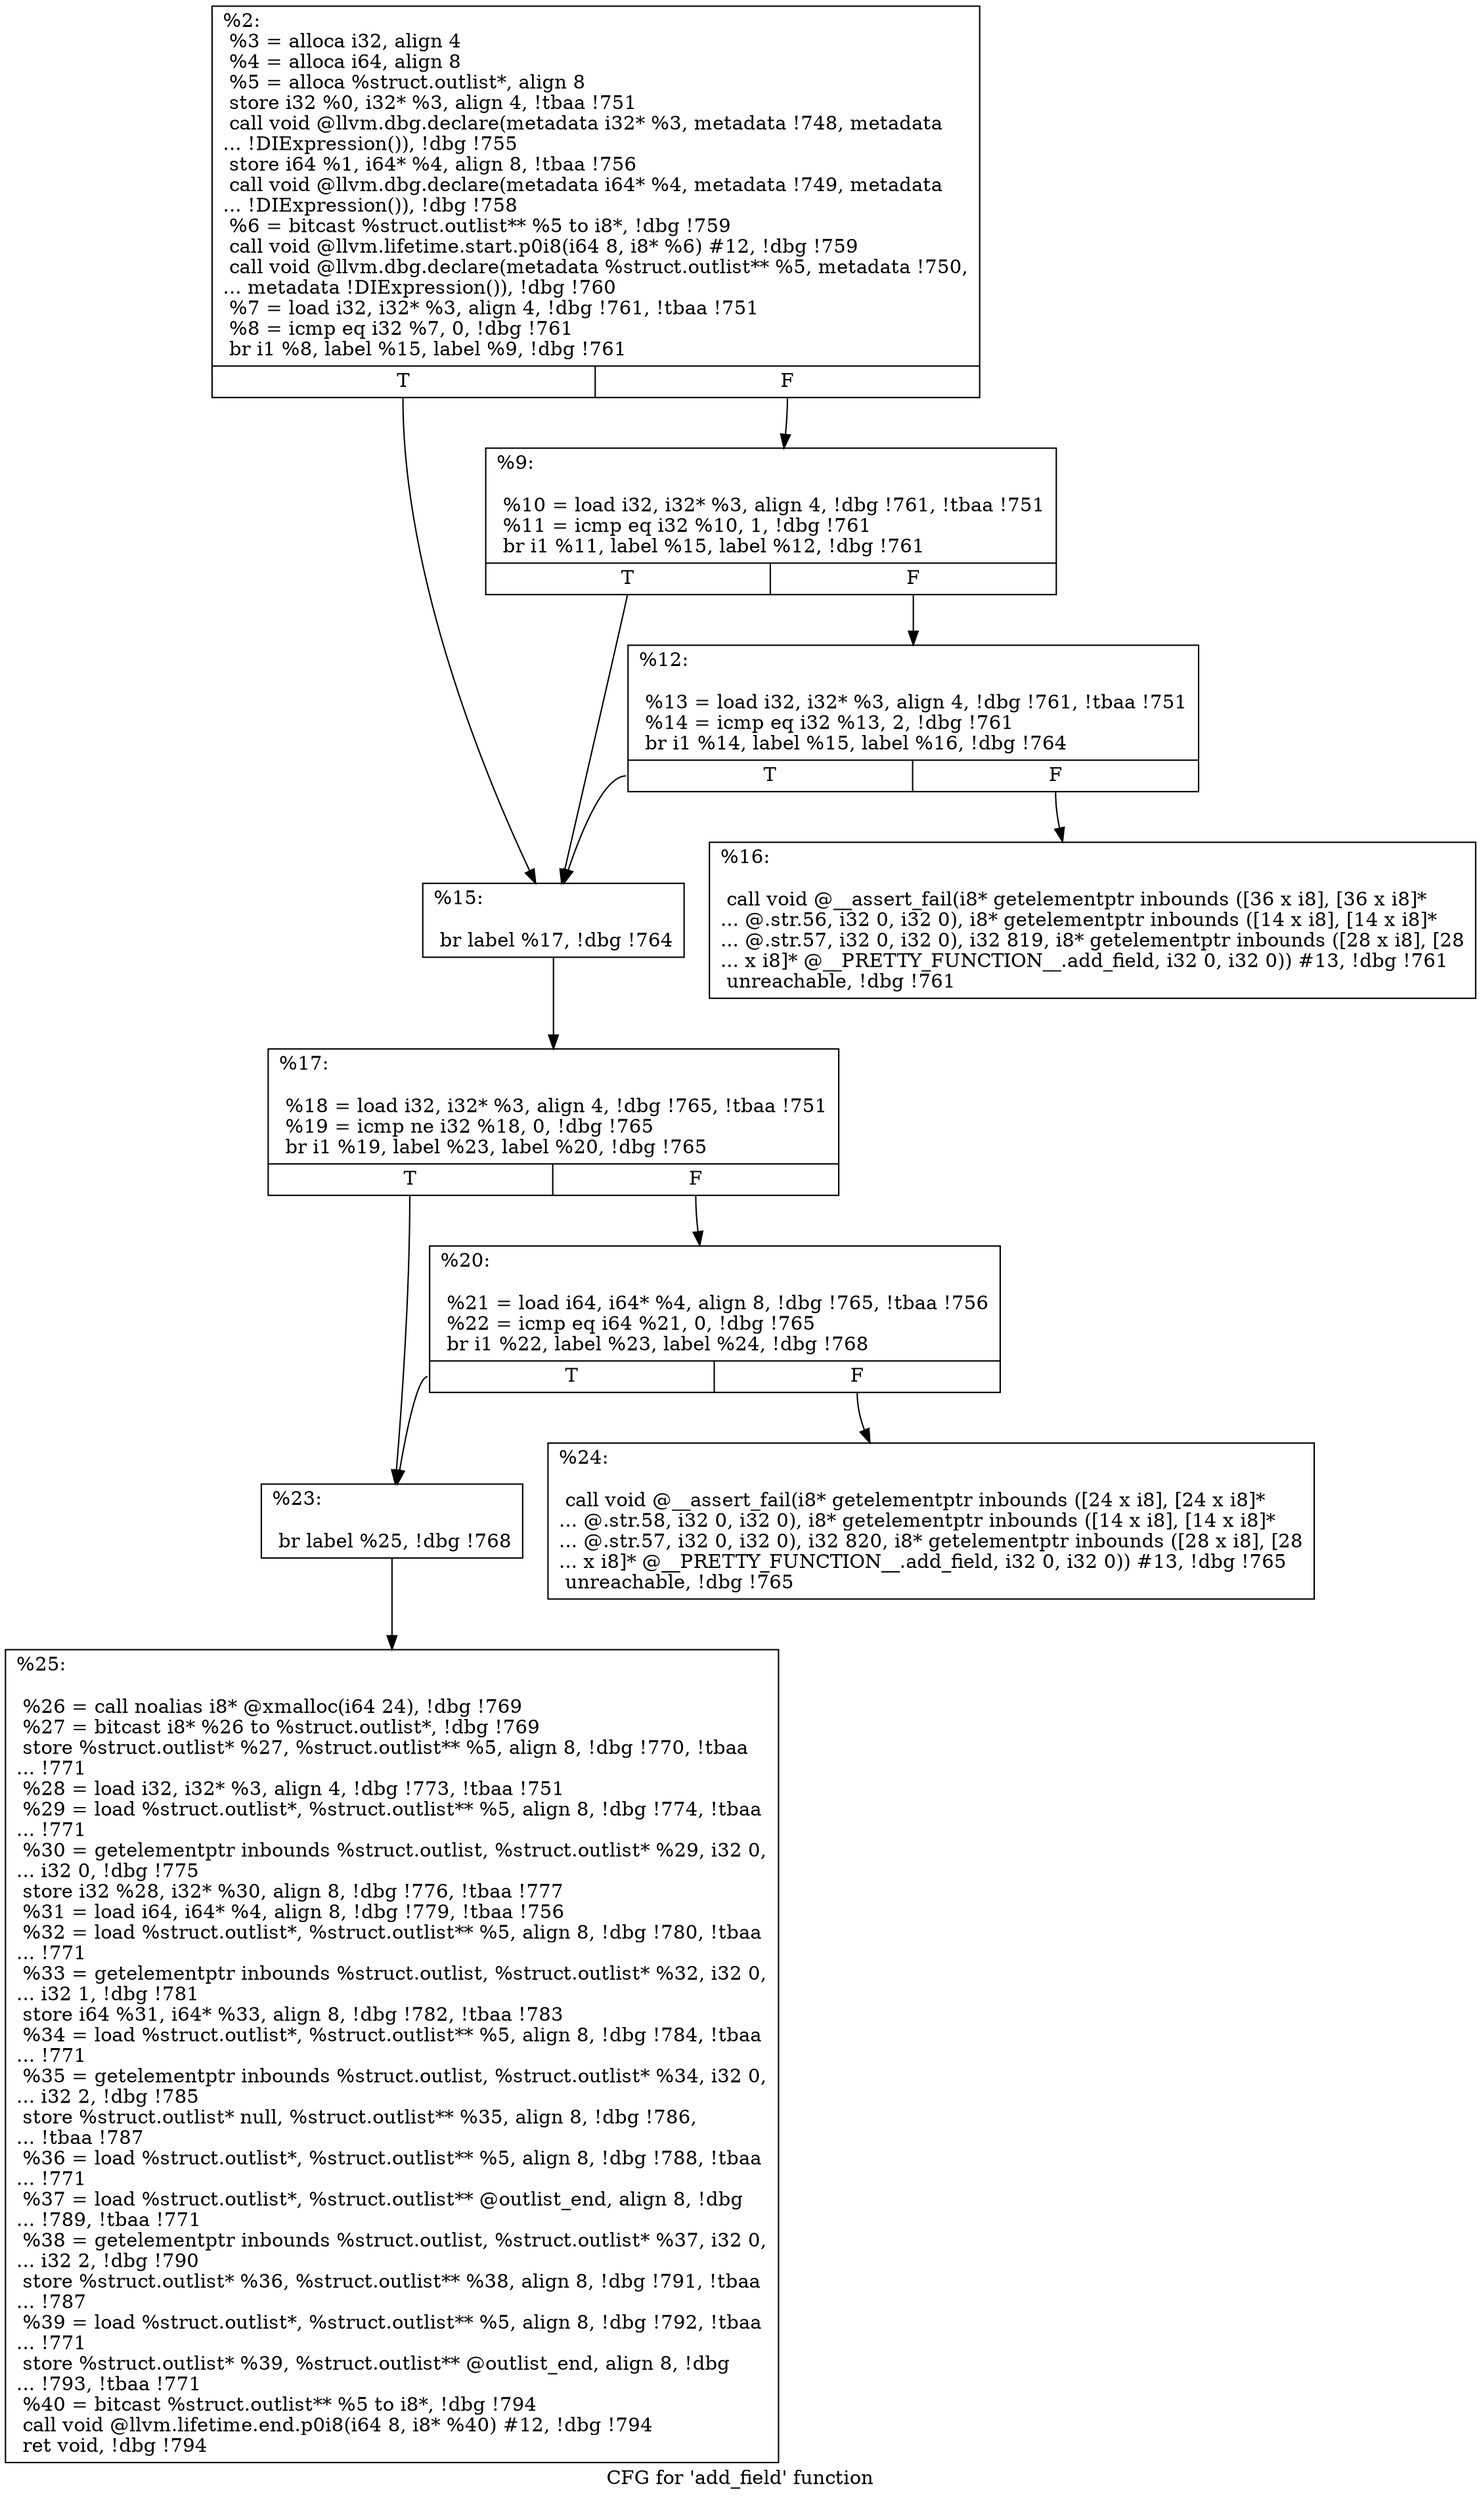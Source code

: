 digraph "CFG for 'add_field' function" {
	label="CFG for 'add_field' function";

	Node0xd0b5a0 [shape=record,label="{%2:\l  %3 = alloca i32, align 4\l  %4 = alloca i64, align 8\l  %5 = alloca %struct.outlist*, align 8\l  store i32 %0, i32* %3, align 4, !tbaa !751\l  call void @llvm.dbg.declare(metadata i32* %3, metadata !748, metadata\l... !DIExpression()), !dbg !755\l  store i64 %1, i64* %4, align 8, !tbaa !756\l  call void @llvm.dbg.declare(metadata i64* %4, metadata !749, metadata\l... !DIExpression()), !dbg !758\l  %6 = bitcast %struct.outlist** %5 to i8*, !dbg !759\l  call void @llvm.lifetime.start.p0i8(i64 8, i8* %6) #12, !dbg !759\l  call void @llvm.dbg.declare(metadata %struct.outlist** %5, metadata !750,\l... metadata !DIExpression()), !dbg !760\l  %7 = load i32, i32* %3, align 4, !dbg !761, !tbaa !751\l  %8 = icmp eq i32 %7, 0, !dbg !761\l  br i1 %8, label %15, label %9, !dbg !761\l|{<s0>T|<s1>F}}"];
	Node0xd0b5a0:s0 -> Node0xd0e110;
	Node0xd0b5a0:s1 -> Node0xd0dfb0;
	Node0xd0dfb0 [shape=record,label="{%9:\l\l  %10 = load i32, i32* %3, align 4, !dbg !761, !tbaa !751\l  %11 = icmp eq i32 %10, 1, !dbg !761\l  br i1 %11, label %15, label %12, !dbg !761\l|{<s0>T|<s1>F}}"];
	Node0xd0dfb0:s0 -> Node0xd0e110;
	Node0xd0dfb0:s1 -> Node0xd0e0c0;
	Node0xd0e0c0 [shape=record,label="{%12:\l\l  %13 = load i32, i32* %3, align 4, !dbg !761, !tbaa !751\l  %14 = icmp eq i32 %13, 2, !dbg !761\l  br i1 %14, label %15, label %16, !dbg !764\l|{<s0>T|<s1>F}}"];
	Node0xd0e0c0:s0 -> Node0xd0e110;
	Node0xd0e0c0:s1 -> Node0xd0e160;
	Node0xd0e110 [shape=record,label="{%15:\l\l  br label %17, !dbg !764\l}"];
	Node0xd0e110 -> Node0xd0e1b0;
	Node0xd0e160 [shape=record,label="{%16:\l\l  call void @__assert_fail(i8* getelementptr inbounds ([36 x i8], [36 x i8]*\l... @.str.56, i32 0, i32 0), i8* getelementptr inbounds ([14 x i8], [14 x i8]*\l... @.str.57, i32 0, i32 0), i32 819, i8* getelementptr inbounds ([28 x i8], [28\l... x i8]* @__PRETTY_FUNCTION__.add_field, i32 0, i32 0)) #13, !dbg !761\l  unreachable, !dbg !761\l}"];
	Node0xd0e1b0 [shape=record,label="{%17:\l\l  %18 = load i32, i32* %3, align 4, !dbg !765, !tbaa !751\l  %19 = icmp ne i32 %18, 0, !dbg !765\l  br i1 %19, label %23, label %20, !dbg !765\l|{<s0>T|<s1>F}}"];
	Node0xd0e1b0:s0 -> Node0xd0e250;
	Node0xd0e1b0:s1 -> Node0xd0e200;
	Node0xd0e200 [shape=record,label="{%20:\l\l  %21 = load i64, i64* %4, align 8, !dbg !765, !tbaa !756\l  %22 = icmp eq i64 %21, 0, !dbg !765\l  br i1 %22, label %23, label %24, !dbg !768\l|{<s0>T|<s1>F}}"];
	Node0xd0e200:s0 -> Node0xd0e250;
	Node0xd0e200:s1 -> Node0xd0e2a0;
	Node0xd0e250 [shape=record,label="{%23:\l\l  br label %25, !dbg !768\l}"];
	Node0xd0e250 -> Node0xd0e2f0;
	Node0xd0e2a0 [shape=record,label="{%24:\l\l  call void @__assert_fail(i8* getelementptr inbounds ([24 x i8], [24 x i8]*\l... @.str.58, i32 0, i32 0), i8* getelementptr inbounds ([14 x i8], [14 x i8]*\l... @.str.57, i32 0, i32 0), i32 820, i8* getelementptr inbounds ([28 x i8], [28\l... x i8]* @__PRETTY_FUNCTION__.add_field, i32 0, i32 0)) #13, !dbg !765\l  unreachable, !dbg !765\l}"];
	Node0xd0e2f0 [shape=record,label="{%25:\l\l  %26 = call noalias i8* @xmalloc(i64 24), !dbg !769\l  %27 = bitcast i8* %26 to %struct.outlist*, !dbg !769\l  store %struct.outlist* %27, %struct.outlist** %5, align 8, !dbg !770, !tbaa\l... !771\l  %28 = load i32, i32* %3, align 4, !dbg !773, !tbaa !751\l  %29 = load %struct.outlist*, %struct.outlist** %5, align 8, !dbg !774, !tbaa\l... !771\l  %30 = getelementptr inbounds %struct.outlist, %struct.outlist* %29, i32 0,\l... i32 0, !dbg !775\l  store i32 %28, i32* %30, align 8, !dbg !776, !tbaa !777\l  %31 = load i64, i64* %4, align 8, !dbg !779, !tbaa !756\l  %32 = load %struct.outlist*, %struct.outlist** %5, align 8, !dbg !780, !tbaa\l... !771\l  %33 = getelementptr inbounds %struct.outlist, %struct.outlist* %32, i32 0,\l... i32 1, !dbg !781\l  store i64 %31, i64* %33, align 8, !dbg !782, !tbaa !783\l  %34 = load %struct.outlist*, %struct.outlist** %5, align 8, !dbg !784, !tbaa\l... !771\l  %35 = getelementptr inbounds %struct.outlist, %struct.outlist* %34, i32 0,\l... i32 2, !dbg !785\l  store %struct.outlist* null, %struct.outlist** %35, align 8, !dbg !786,\l... !tbaa !787\l  %36 = load %struct.outlist*, %struct.outlist** %5, align 8, !dbg !788, !tbaa\l... !771\l  %37 = load %struct.outlist*, %struct.outlist** @outlist_end, align 8, !dbg\l... !789, !tbaa !771\l  %38 = getelementptr inbounds %struct.outlist, %struct.outlist* %37, i32 0,\l... i32 2, !dbg !790\l  store %struct.outlist* %36, %struct.outlist** %38, align 8, !dbg !791, !tbaa\l... !787\l  %39 = load %struct.outlist*, %struct.outlist** %5, align 8, !dbg !792, !tbaa\l... !771\l  store %struct.outlist* %39, %struct.outlist** @outlist_end, align 8, !dbg\l... !793, !tbaa !771\l  %40 = bitcast %struct.outlist** %5 to i8*, !dbg !794\l  call void @llvm.lifetime.end.p0i8(i64 8, i8* %40) #12, !dbg !794\l  ret void, !dbg !794\l}"];
}
